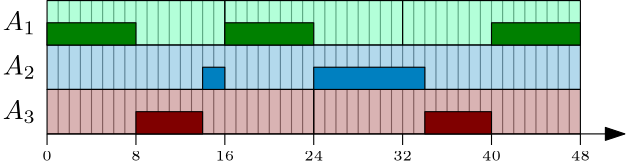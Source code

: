 <?xml version="1.0"?>
<!DOCTYPE ipe SYSTEM "ipe.dtd">
<ipe version="70218" creator="Ipe 7.2.28">
<info created="D:20241118163143" modified="D:20241118163653"/>
<ipestyle name="basic">
<symbol name="arrow/arc(spx)">
<path stroke="sym-stroke" fill="sym-stroke" pen="sym-pen">
0 0 m
-1 0.333 l
-1 -0.333 l
h
</path>
</symbol>
<symbol name="arrow/farc(spx)">
<path stroke="sym-stroke" fill="white" pen="sym-pen">
0 0 m
-1 0.333 l
-1 -0.333 l
h
</path>
</symbol>
<symbol name="arrow/ptarc(spx)">
<path stroke="sym-stroke" fill="sym-stroke" pen="sym-pen">
0 0 m
-1 0.333 l
-0.8 0 l
-1 -0.333 l
h
</path>
</symbol>
<symbol name="arrow/fptarc(spx)">
<path stroke="sym-stroke" fill="white" pen="sym-pen">
0 0 m
-1 0.333 l
-0.8 0 l
-1 -0.333 l
h
</path>
</symbol>
<symbol name="mark/circle(sx)" transformations="translations">
<path fill="sym-stroke">
0.6 0 0 0.6 0 0 e
0.4 0 0 0.4 0 0 e
</path>
</symbol>
<symbol name="mark/disk(sx)" transformations="translations">
<path fill="sym-stroke">
0.6 0 0 0.6 0 0 e
</path>
</symbol>
<symbol name="mark/fdisk(sfx)" transformations="translations">
<group>
<path fill="sym-fill">
0.5 0 0 0.5 0 0 e
</path>
<path fill="sym-stroke" fillrule="eofill">
0.6 0 0 0.6 0 0 e
0.4 0 0 0.4 0 0 e
</path>
</group>
</symbol>
<symbol name="mark/box(sx)" transformations="translations">
<path fill="sym-stroke" fillrule="eofill">
-0.6 -0.6 m
0.6 -0.6 l
0.6 0.6 l
-0.6 0.6 l
h
-0.4 -0.4 m
0.4 -0.4 l
0.4 0.4 l
-0.4 0.4 l
h
</path>
</symbol>
<symbol name="mark/square(sx)" transformations="translations">
<path fill="sym-stroke">
-0.6 -0.6 m
0.6 -0.6 l
0.6 0.6 l
-0.6 0.6 l
h
</path>
</symbol>
<symbol name="mark/fsquare(sfx)" transformations="translations">
<group>
<path fill="sym-fill">
-0.5 -0.5 m
0.5 -0.5 l
0.5 0.5 l
-0.5 0.5 l
h
</path>
<path fill="sym-stroke" fillrule="eofill">
-0.6 -0.6 m
0.6 -0.6 l
0.6 0.6 l
-0.6 0.6 l
h
-0.4 -0.4 m
0.4 -0.4 l
0.4 0.4 l
-0.4 0.4 l
h
</path>
</group>
</symbol>
<symbol name="mark/cross(sx)" transformations="translations">
<group>
<path fill="sym-stroke">
-0.43 -0.57 m
0.57 0.43 l
0.43 0.57 l
-0.57 -0.43 l
h
</path>
<path fill="sym-stroke">
-0.43 0.57 m
0.57 -0.43 l
0.43 -0.57 l
-0.57 0.43 l
h
</path>
</group>
</symbol>
<symbol name="arrow/fnormal(spx)">
<path stroke="sym-stroke" fill="white" pen="sym-pen">
0 0 m
-1 0.333 l
-1 -0.333 l
h
</path>
</symbol>
<symbol name="arrow/pointed(spx)">
<path stroke="sym-stroke" fill="sym-stroke" pen="sym-pen">
0 0 m
-1 0.333 l
-0.8 0 l
-1 -0.333 l
h
</path>
</symbol>
<symbol name="arrow/fpointed(spx)">
<path stroke="sym-stroke" fill="white" pen="sym-pen">
0 0 m
-1 0.333 l
-0.8 0 l
-1 -0.333 l
h
</path>
</symbol>
<symbol name="arrow/linear(spx)">
<path stroke="sym-stroke" pen="sym-pen">
-1 0.333 m
0 0 l
-1 -0.333 l
</path>
</symbol>
<symbol name="arrow/fdouble(spx)">
<path stroke="sym-stroke" fill="white" pen="sym-pen">
0 0 m
-1 0.333 l
-1 -0.333 l
h
-1 0 m
-2 0.333 l
-2 -0.333 l
h
</path>
</symbol>
<symbol name="arrow/double(spx)">
<path stroke="sym-stroke" fill="sym-stroke" pen="sym-pen">
0 0 m
-1 0.333 l
-1 -0.333 l
h
-1 0 m
-2 0.333 l
-2 -0.333 l
h
</path>
</symbol>
<symbol name="arrow/mid-normal(spx)">
<path stroke="sym-stroke" fill="sym-stroke" pen="sym-pen">
0.5 0 m
-0.5 0.333 l
-0.5 -0.333 l
h
</path>
</symbol>
<symbol name="arrow/mid-fnormal(spx)">
<path stroke="sym-stroke" fill="white" pen="sym-pen">
0.5 0 m
-0.5 0.333 l
-0.5 -0.333 l
h
</path>
</symbol>
<symbol name="arrow/mid-pointed(spx)">
<path stroke="sym-stroke" fill="sym-stroke" pen="sym-pen">
0.5 0 m
-0.5 0.333 l
-0.3 0 l
-0.5 -0.333 l
h
</path>
</symbol>
<symbol name="arrow/mid-fpointed(spx)">
<path stroke="sym-stroke" fill="white" pen="sym-pen">
0.5 0 m
-0.5 0.333 l
-0.3 0 l
-0.5 -0.333 l
h
</path>
</symbol>
<symbol name="arrow/mid-double(spx)">
<path stroke="sym-stroke" fill="sym-stroke" pen="sym-pen">
1 0 m
0 0.333 l
0 -0.333 l
h
0 0 m
-1 0.333 l
-1 -0.333 l
h
</path>
</symbol>
<symbol name="arrow/mid-fdouble(spx)">
<path stroke="sym-stroke" fill="white" pen="sym-pen">
1 0 m
0 0.333 l
0 -0.333 l
h
0 0 m
-1 0.333 l
-1 -0.333 l
h
</path>
</symbol>
<anglesize name="22.5 deg" value="22.5"/>
<anglesize name="30 deg" value="30"/>
<anglesize name="45 deg" value="45"/>
<anglesize name="60 deg" value="60"/>
<anglesize name="90 deg" value="90"/>
<arrowsize name="large" value="10"/>
<arrowsize name="small" value="5"/>
<arrowsize name="tiny" value="3"/>
<color name="blue" value="0 0 1"/>
<color name="brown" value="0.647 0.165 0.165"/>
<color name="darkblue" value="0 0 0.545"/>
<color name="darkcyan" value="0 0.545 0.545"/>
<color name="darkgray" value="0.663"/>
<color name="darkgreen" value="0 0.392 0"/>
<color name="darkmagenta" value="0.545 0 0.545"/>
<color name="darkorange" value="1 0.549 0"/>
<color name="darkred" value="0.545 0 0"/>
<color name="gold" value="1 0.843 0"/>
<color name="gray" value="0.745"/>
<color name="green" value="0 1 0"/>
<color name="lightblue" value="0.678 0.847 0.902"/>
<color name="lightcyan" value="0.878 1 1"/>
<color name="lightgray" value="0.827"/>
<color name="lightgreen" value="0.565 0.933 0.565"/>
<color name="lightyellow" value="1 1 0.878"/>
<color name="navy" value="0 0 0.502"/>
<color name="orange" value="1 0.647 0"/>
<color name="pink" value="1 0.753 0.796"/>
<color name="purple" value="0.627 0.125 0.941"/>
<color name="red" value="1 0 0"/>
<color name="seagreen" value="0.18 0.545 0.341"/>
<color name="turquoise" value="0.251 0.878 0.816"/>
<color name="violet" value="0.933 0.51 0.933"/>
<color name="yellow" value="1 1 0"/>
<dashstyle name="dash dot dotted" value="[4 2 1 2 1 2] 0"/>
<dashstyle name="dash dotted" value="[4 2 1 2] 0"/>
<dashstyle name="dashed" value="[4] 0"/>
<dashstyle name="dotted" value="[1 3] 0"/>
<gridsize name="10 pts (~3.5 mm)" value="10"/>
<gridsize name="14 pts (~5 mm)" value="14"/>
<gridsize name="16 pts (~6 mm)" value="16"/>
<gridsize name="20 pts (~7 mm)" value="20"/>
<gridsize name="28 pts (~10 mm)" value="28"/>
<gridsize name="32 pts (~12 mm)" value="32"/>
<gridsize name="4 pts" value="4"/>
<gridsize name="56 pts (~20 mm)" value="56"/>
<gridsize name="8 pts (~3 mm)" value="8"/>
<opacity name="10%" value="0.1"/>
<opacity name="30%" value="0.3"/>
<opacity name="50%" value="0.5"/>
<opacity name="75%" value="0.75"/>
<pen name="fat" value="1.2"/>
<pen name="heavier" value="0.8"/>
<pen name="ultrafat" value="2"/>
<symbolsize name="large" value="5"/>
<symbolsize name="small" value="2"/>
<symbolsize name="tiny" value="1.1"/>
<textsize name="Huge" value="\Huge"/>
<textsize name="LARGE" value="\LARGE"/>
<textsize name="Large" value="\Large"/>
<textsize name="footnote" value="\footnotesize"/>
<textsize name="huge" value="\huge"/>
<textsize name="large" value="\large"/>
<textsize name="script" value="\scriptsize"/>
<textsize name="small" value="\small"/>
<textsize name="tiny" value="\tiny"/>
<textstyle name="center" begin="\begin{center}" end="\end{center}"/>
<textstyle name="item" begin="\begin{itemize}\item{}" end="\end{itemize}"/>
<textstyle name="itemize" begin="\begin{itemize}" end="\end{itemize}"/>
<tiling name="falling" angle="-60" step="4" width="1"/>
<tiling name="rising" angle="30" step="4" width="1"/>
</ipestyle>
<page>
<layer name="alpha"/>
<view layers="alpha" active="alpha"/>
<path layer="alpha" stroke="0.502" fill="0 0.502 0">
272 688 m
272 656 l
</path>
<path matrix="1 0 0 1 64 0" stroke="0.502" fill="0 0.502 0">
272 688 m
272 656 l
</path>
<path matrix="1 0 0 1 16 0" stroke="0.502" fill="0 0.502 0">
196 656 m
196 704 l
200 656 m
200 704 l
204 656 m
204 704 l
208 656 m
208 704 l
212 656 m
212 704 l
216 656 m
216 704 l
220 656 m
220 704 l
224 656 m
224 704 l
228 656 m
228 704 l
232 656 m
232 704 l
236 656 m
236 704 l
240 656 m
240 704 l
244 656 m
244 704 l
248 656 m
248 704 l
252 656 m
252 704 l
260 656 m
260 704 l
264 656 m
264 704 l
268 656 m
268 704 l
272 656 m
272 704 l
276 656 m
276 704 l
280 656 m
280 704 l
284 656 m
284 704 l
288 656 m
288 704 l
292 656 m
292 704 l
296 656 m
296 704 l
300 656 m
300 704 l
304 656 m
304 704 l
308 656 m
308 704 l
312 656 m
312 704 l
316 656 m
316 704 l
324 656 m
324 704 l
328 656 m
328 704 l
332 656 m
332 704 l
336 656 m
336 704 l
340 656 m
340 704 l
344 656 m
344 704 l
348 656 m
348 704 l
352 656 m
352 704 l
356 656 m
356 704 l
360 656 m
360 704 l
364 656 m
364 704 l
368 656 m
368 704 l
372 656 m
372 704 l
376 656 m
376 704 l
380 656 m
380 704 l
</path>
<path matrix="1 0 0 1 112 -48" stroke="black" arrow="normal/normal">
96 704 m
128 704 l
160 704 l
304 704 l
</path>
<text matrix="1 0 0 1 116 -48" transformations="translations" pos="88 712" stroke="black" type="label" width="11.941" height="6.812" depth="1.49" halign="right" valign="center" style="math">A_{3}</text>
<text matrix="1 0 0 1 116 -32" transformations="translations" pos="88 712" stroke="black" type="label" width="11.941" height="6.812" depth="1.49" halign="right" valign="center" style="math">A_2</text>
<text matrix="1 0 0 1 116 -16" transformations="translations" pos="88 712" stroke="black" type="label" width="11.941" height="6.812" depth="1.49" halign="right" valign="center" style="math">A_1</text>
<path matrix="1 0 0 1 112 -48" stroke="black">
96 704 m
96 700 l
</path>
<text matrix="1 0 0 1 120 -64" transformations="translations" pos="88 712" stroke="black" type="label" width="3.39" height="3.21" depth="0" halign="center" valign="center" size="tiny" style="math">0</text>
<path matrix="1 0 0 1 144 -48" stroke="black">
96 704 m
96 700 l
</path>
<text matrix="1 0 0 1 152 -64" transformations="translations" pos="88 712" stroke="black" type="label" width="3.39" height="3.21" depth="0" halign="center" valign="center" size="tiny" style="math">8</text>
<path matrix="1 0 0 1 176 -48" stroke="black">
96 704 m
96 700 l
</path>
<text matrix="1 0 0 1 184 -64" transformations="translations" pos="88 712" stroke="black" type="label" width="6.78" height="3.21" depth="0" halign="center" valign="center" size="tiny" style="math">16</text>
<path matrix="1 0 0 1 208 -48" stroke="black">
96 704 m
96 700 l
</path>
<text matrix="1 0 0 1 216 -64" transformations="translations" pos="88 712" stroke="black" type="label" width="6.78" height="3.21" depth="0" halign="center" valign="center" size="tiny" style="math">24</text>
<path matrix="1 0 0 1 240 -48" stroke="black">
96 704 m
96 700 l
</path>
<text matrix="1 0 0 1 248 -64" transformations="translations" pos="88 712" stroke="black" type="label" width="6.78" height="3.21" depth="0" halign="center" valign="center" size="tiny" style="math">32</text>
<path matrix="1 0 0 1 272 -48" stroke="black">
96 704 m
96 700 l
</path>
<text matrix="1 0 0 1 280 -64" transformations="translations" pos="88 712" stroke="black" type="label" width="6.78" height="3.21" depth="0" halign="center" valign="center" size="tiny" style="math">40</text>
<path matrix="1 0 0 1 304 -48" stroke="black">
96 704 m
96 700 l
</path>
<text matrix="1 0 0 1 312 -64" transformations="translations" pos="88 712" stroke="black" type="label" width="6.78" height="3.21" depth="0" halign="center" valign="center" size="tiny" style="math">48</text>
<path stroke="black" fill="0 1 0.502" opacity="30%" stroke-opacity="opaque">
208 704 m
208 688 l
272 688 l
272 704 l
h
</path>
<path matrix="1 0 0 1 64 0" stroke="black" fill="0 1 0.502" opacity="30%" stroke-opacity="opaque">
208 704 m
208 688 l
272 688 l
272 704 l
h
</path>
<path matrix="1 0 0 1 128 0" stroke="black" fill="0 1 0.502" opacity="30%" stroke-opacity="opaque">
208 704 m
208 688 l
272 688 l
272 704 l
h
</path>
<path stroke="black" fill="0 0.502 0.753" opacity="30%" stroke-opacity="opaque">
208 688 m
208 672 l
400 672 l
400 688 l
h
</path>
<path stroke="black" fill="0.502 0 0" opacity="30%" stroke-opacity="opaque">
208 672 m
208 656 l
304 656 l
304 672 l
h
</path>
<path matrix="1 0 0 1 96 0" stroke="black" fill="0.502 0 0" opacity="30%" stroke-opacity="opaque">
208 672 m
208 656 l
304 656 l
304 672 l
h
</path>
<path stroke="black" fill="0 0.502 0">
208 696 m
208 688 l
240 688 l
240 696 l
h
</path>
<path stroke="black" fill="0.502 0 0">
240 664 m
240 656 l
264 656 l
264 664 l
h
</path>
<path stroke="black" fill="0 0.502 0.753">
264 680 m
264 672 l
272 672 l
272 680 l
h
</path>
<path stroke="black" fill="0 0.502 0">
272 696 m
272 688 l
304 688 l
304 696 l
h
</path>
<path stroke="black" fill="0 0.502 0.753">
304 680 m
304 672 l
344 672 l
344 680 l
h
</path>
<path stroke="black" fill="0.502 0 0">
344 664 m
344 656 l
368 656 l
368 664 l
h
</path>
<path stroke="black" fill="0 0.502 0">
368 696 m
368 688 l
400 688 l
400 696 l
h
</path>
</page>
</ipe>
